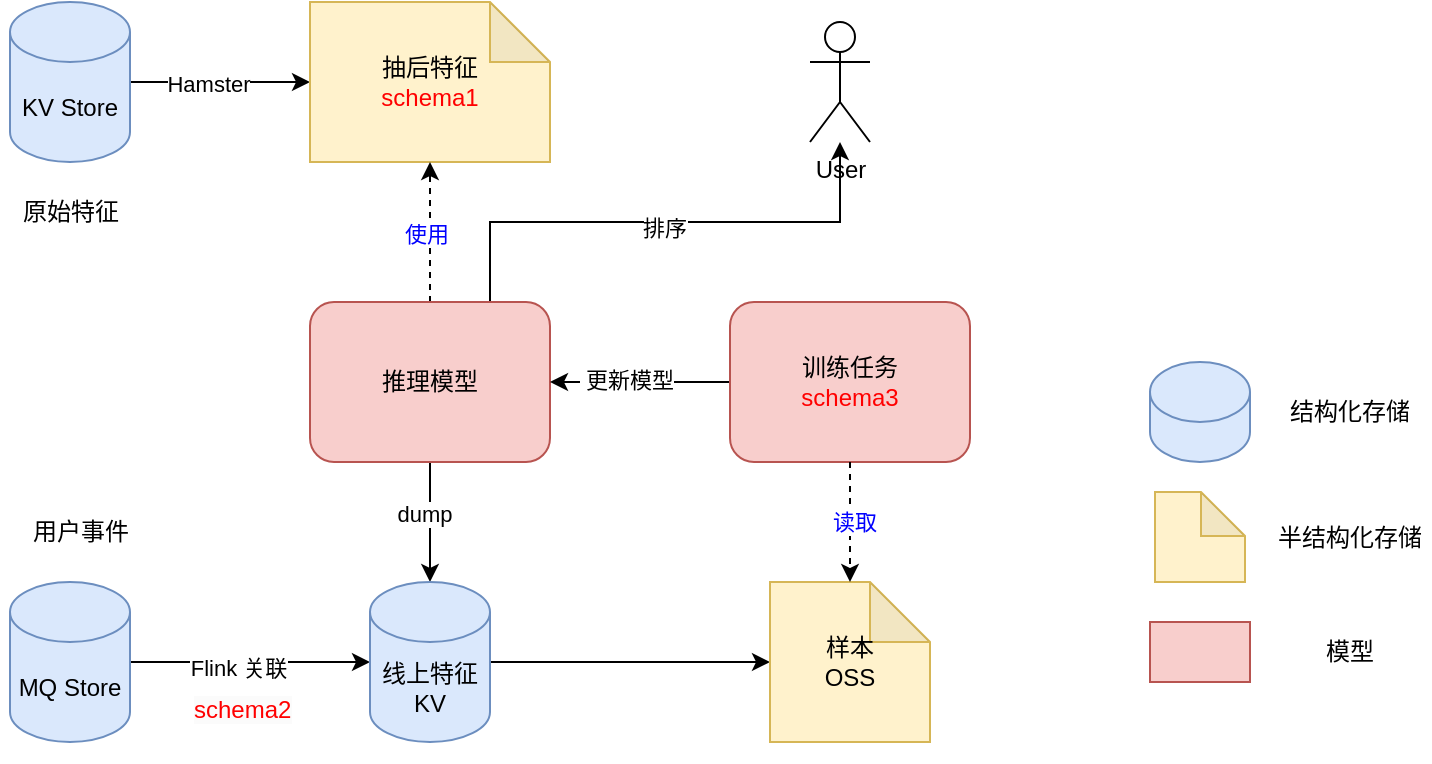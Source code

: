 <mxfile version="24.8.4">
  <diagram name="Page-1" id="qXRbhmsQQ-WjkEqmQHUM">
    <mxGraphModel dx="1026" dy="651" grid="1" gridSize="10" guides="1" tooltips="1" connect="1" arrows="1" fold="1" page="1" pageScale="1" pageWidth="850" pageHeight="1100" math="0" shadow="0">
      <root>
        <mxCell id="0" />
        <mxCell id="1" parent="0" />
        <mxCell id="yvtifQjkQSGxJQIHdGsD-57" value="" style="edgeStyle=orthogonalEdgeStyle;rounded=0;orthogonalLoop=1;jettySize=auto;html=1;" parent="1" source="yvtifQjkQSGxJQIHdGsD-2" target="yvtifQjkQSGxJQIHdGsD-6" edge="1">
          <mxGeometry relative="1" as="geometry" />
        </mxCell>
        <mxCell id="yvtifQjkQSGxJQIHdGsD-59" value="Hamster" style="edgeLabel;html=1;align=center;verticalAlign=middle;resizable=0;points=[];" parent="yvtifQjkQSGxJQIHdGsD-57" vertex="1" connectable="0">
          <mxGeometry x="-0.133" y="-1" relative="1" as="geometry">
            <mxPoint as="offset" />
          </mxGeometry>
        </mxCell>
        <mxCell id="yvtifQjkQSGxJQIHdGsD-2" value="KV Store" style="shape=cylinder3;whiteSpace=wrap;html=1;boundedLbl=1;backgroundOutline=1;size=15;fillColor=#dae8fc;strokeColor=#6c8ebf;" parent="1" vertex="1">
          <mxGeometry x="210" y="220" width="60" height="80" as="geometry" />
        </mxCell>
        <mxCell id="yvtifQjkQSGxJQIHdGsD-4" value="原始特征" style="text;html=1;align=center;verticalAlign=middle;resizable=0;points=[];autosize=1;strokeColor=none;fillColor=none;" parent="1" vertex="1">
          <mxGeometry x="205" y="310" width="70" height="30" as="geometry" />
        </mxCell>
        <mxCell id="yvtifQjkQSGxJQIHdGsD-6" value="抽后特征&lt;div&gt;&lt;font color=&quot;#ff0000&quot;&gt;schema1&lt;/font&gt;&lt;/div&gt;" style="shape=note;whiteSpace=wrap;html=1;backgroundOutline=1;darkOpacity=0.05;fillColor=#fff2cc;strokeColor=#d6b656;" parent="1" vertex="1">
          <mxGeometry x="360" y="220" width="120" height="80" as="geometry" />
        </mxCell>
        <mxCell id="yvtifQjkQSGxJQIHdGsD-13" style="edgeStyle=orthogonalEdgeStyle;rounded=0;orthogonalLoop=1;jettySize=auto;html=1;exitX=0.5;exitY=0;exitDx=0;exitDy=0;entryX=0.5;entryY=1;entryDx=0;entryDy=0;dashed=1;" parent="1" source="yvtifQjkQSGxJQIHdGsD-12" target="yvtifQjkQSGxJQIHdGsD-6" edge="1">
          <mxGeometry relative="1" as="geometry" />
        </mxCell>
        <mxCell id="yvtifQjkQSGxJQIHdGsD-14" value="&lt;font color=&quot;#0000ff&quot;&gt;使用&lt;/font&gt;" style="edgeLabel;html=1;align=center;verticalAlign=middle;resizable=0;points=[];" parent="yvtifQjkQSGxJQIHdGsD-13" vertex="1" connectable="0">
          <mxGeometry x="-0.025" y="2" relative="1" as="geometry">
            <mxPoint as="offset" />
          </mxGeometry>
        </mxCell>
        <mxCell id="yvtifQjkQSGxJQIHdGsD-17" style="edgeStyle=orthogonalEdgeStyle;rounded=0;orthogonalLoop=1;jettySize=auto;html=1;exitX=0.5;exitY=1;exitDx=0;exitDy=0;entryX=0.5;entryY=0;entryDx=0;entryDy=0;" parent="1" source="yvtifQjkQSGxJQIHdGsD-12" edge="1">
          <mxGeometry relative="1" as="geometry">
            <mxPoint x="420" y="510" as="targetPoint" />
          </mxGeometry>
        </mxCell>
        <mxCell id="yvtifQjkQSGxJQIHdGsD-39" value="dump" style="edgeLabel;html=1;align=center;verticalAlign=middle;resizable=0;points=[];" parent="yvtifQjkQSGxJQIHdGsD-17" vertex="1" connectable="0">
          <mxGeometry x="-0.16" y="-3" relative="1" as="geometry">
            <mxPoint as="offset" />
          </mxGeometry>
        </mxCell>
        <mxCell id="yvtifQjkQSGxJQIHdGsD-38" style="edgeStyle=orthogonalEdgeStyle;rounded=0;orthogonalLoop=1;jettySize=auto;html=1;exitX=0.75;exitY=0;exitDx=0;exitDy=0;" parent="1" source="yvtifQjkQSGxJQIHdGsD-12" target="yvtifQjkQSGxJQIHdGsD-27" edge="1">
          <mxGeometry relative="1" as="geometry">
            <mxPoint x="590" y="300" as="targetPoint" />
          </mxGeometry>
        </mxCell>
        <mxCell id="yvtifQjkQSGxJQIHdGsD-44" value="排序" style="edgeLabel;html=1;align=center;verticalAlign=middle;resizable=0;points=[];" parent="yvtifQjkQSGxJQIHdGsD-38" vertex="1" connectable="0">
          <mxGeometry x="-0.016" y="-2" relative="1" as="geometry">
            <mxPoint x="1" y="1" as="offset" />
          </mxGeometry>
        </mxCell>
        <mxCell id="yvtifQjkQSGxJQIHdGsD-12" value="推理模型" style="rounded=1;whiteSpace=wrap;html=1;fillColor=#f8cecc;strokeColor=#b85450;" parent="1" vertex="1">
          <mxGeometry x="360" y="370" width="120" height="80" as="geometry" />
        </mxCell>
        <mxCell id="yvtifQjkQSGxJQIHdGsD-27" value="User" style="shape=umlActor;verticalLabelPosition=bottom;verticalAlign=top;html=1;outlineConnect=0;" parent="1" vertex="1">
          <mxGeometry x="610" y="230" width="30" height="60" as="geometry" />
        </mxCell>
        <mxCell id="yvtifQjkQSGxJQIHdGsD-30" value="&lt;span style=&quot;color: rgb(255, 0, 0); font-family: Helvetica; font-size: 12px; font-style: normal; font-variant-ligatures: normal; font-variant-caps: normal; font-weight: 400; letter-spacing: normal; orphans: 2; text-align: center; text-indent: 0px; text-transform: none; widows: 2; word-spacing: 0px; -webkit-text-stroke-width: 0px; white-space: normal; background-color: rgb(251, 251, 251); text-decoration-thickness: initial; text-decoration-style: initial; text-decoration-color: initial; display: inline !important; float: none;&quot;&gt;schema2&lt;/span&gt;" style="text;whiteSpace=wrap;html=1;" parent="1" vertex="1">
          <mxGeometry x="300" y="560" width="80" height="40" as="geometry" />
        </mxCell>
        <mxCell id="yvtifQjkQSGxJQIHdGsD-37" value="" style="edgeStyle=orthogonalEdgeStyle;rounded=0;orthogonalLoop=1;jettySize=auto;html=1;" parent="1" source="yvtifQjkQSGxJQIHdGsD-32" target="yvtifQjkQSGxJQIHdGsD-12" edge="1">
          <mxGeometry relative="1" as="geometry" />
        </mxCell>
        <mxCell id="yvtifQjkQSGxJQIHdGsD-40" value="&amp;nbsp;更新模型" style="edgeLabel;html=1;align=center;verticalAlign=middle;resizable=0;points=[];" parent="yvtifQjkQSGxJQIHdGsD-37" vertex="1" connectable="0">
          <mxGeometry x="0.156" y="-1" relative="1" as="geometry">
            <mxPoint as="offset" />
          </mxGeometry>
        </mxCell>
        <mxCell id="yvtifQjkQSGxJQIHdGsD-32" value="训练任务&lt;div&gt;&lt;span style=&quot;color: rgb(255, 0, 0);&quot;&gt;schema3&lt;/span&gt;&lt;br&gt;&lt;/div&gt;" style="rounded=1;whiteSpace=wrap;html=1;fillColor=#f8cecc;strokeColor=#b85450;" parent="1" vertex="1">
          <mxGeometry x="570" y="370" width="120" height="80" as="geometry" />
        </mxCell>
        <mxCell id="yvtifQjkQSGxJQIHdGsD-56" value="" style="edgeStyle=orthogonalEdgeStyle;rounded=0;orthogonalLoop=1;jettySize=auto;html=1;" parent="1" source="yvtifQjkQSGxJQIHdGsD-47" target="yvtifQjkQSGxJQIHdGsD-49" edge="1">
          <mxGeometry relative="1" as="geometry" />
        </mxCell>
        <mxCell id="yvtifQjkQSGxJQIHdGsD-60" value="Flink 关联" style="edgeLabel;html=1;align=center;verticalAlign=middle;resizable=0;points=[];" parent="yvtifQjkQSGxJQIHdGsD-56" vertex="1" connectable="0">
          <mxGeometry x="-0.1" y="-3" relative="1" as="geometry">
            <mxPoint as="offset" />
          </mxGeometry>
        </mxCell>
        <mxCell id="yvtifQjkQSGxJQIHdGsD-47" value="MQ Store" style="shape=cylinder3;whiteSpace=wrap;html=1;boundedLbl=1;backgroundOutline=1;size=15;fillColor=#dae8fc;strokeColor=#6c8ebf;" parent="1" vertex="1">
          <mxGeometry x="210" y="510" width="60" height="80" as="geometry" />
        </mxCell>
        <mxCell id="yvtifQjkQSGxJQIHdGsD-48" value="用户事件" style="text;html=1;align=center;verticalAlign=middle;resizable=0;points=[];autosize=1;strokeColor=none;fillColor=none;" parent="1" vertex="1">
          <mxGeometry x="210" y="470" width="70" height="30" as="geometry" />
        </mxCell>
        <mxCell id="yvtifQjkQSGxJQIHdGsD-52" value="" style="edgeStyle=orthogonalEdgeStyle;rounded=0;orthogonalLoop=1;jettySize=auto;html=1;" parent="1" source="yvtifQjkQSGxJQIHdGsD-49" target="yvtifQjkQSGxJQIHdGsD-51" edge="1">
          <mxGeometry relative="1" as="geometry" />
        </mxCell>
        <mxCell id="yvtifQjkQSGxJQIHdGsD-49" value="线上特征KV" style="shape=cylinder3;whiteSpace=wrap;html=1;boundedLbl=1;backgroundOutline=1;size=15;fillColor=#dae8fc;strokeColor=#6c8ebf;" parent="1" vertex="1">
          <mxGeometry x="390" y="510" width="60" height="80" as="geometry" />
        </mxCell>
        <mxCell id="yvtifQjkQSGxJQIHdGsD-51" value="样本&lt;div&gt;OSS&lt;/div&gt;" style="shape=note;whiteSpace=wrap;html=1;backgroundOutline=1;darkOpacity=0.05;fillColor=#fff2cc;strokeColor=#d6b656;" parent="1" vertex="1">
          <mxGeometry x="590" y="510" width="80" height="80" as="geometry" />
        </mxCell>
        <mxCell id="yvtifQjkQSGxJQIHdGsD-53" style="edgeStyle=orthogonalEdgeStyle;rounded=0;orthogonalLoop=1;jettySize=auto;html=1;exitX=0.5;exitY=1;exitDx=0;exitDy=0;entryX=0.5;entryY=0;entryDx=0;entryDy=0;dashed=1;entryPerimeter=0;" parent="1" source="yvtifQjkQSGxJQIHdGsD-32" target="yvtifQjkQSGxJQIHdGsD-51" edge="1">
          <mxGeometry relative="1" as="geometry">
            <mxPoint x="430" y="380" as="sourcePoint" />
            <mxPoint x="430" y="310" as="targetPoint" />
          </mxGeometry>
        </mxCell>
        <mxCell id="yvtifQjkQSGxJQIHdGsD-54" value="&lt;font color=&quot;#0000ff&quot;&gt;读取&lt;/font&gt;" style="edgeLabel;html=1;align=center;verticalAlign=middle;resizable=0;points=[];" parent="yvtifQjkQSGxJQIHdGsD-53" vertex="1" connectable="0">
          <mxGeometry x="-0.025" y="2" relative="1" as="geometry">
            <mxPoint as="offset" />
          </mxGeometry>
        </mxCell>
        <mxCell id="ZrXXdB7reIVVKMhRh00o-4" value="结构化存储" style="text;html=1;align=center;verticalAlign=middle;whiteSpace=wrap;rounded=0;" vertex="1" parent="1">
          <mxGeometry x="840" y="410" width="80" height="30" as="geometry" />
        </mxCell>
        <mxCell id="ZrXXdB7reIVVKMhRh00o-7" value="半结构化存储" style="text;html=1;align=center;verticalAlign=middle;whiteSpace=wrap;rounded=0;" vertex="1" parent="1">
          <mxGeometry x="840" y="472.5" width="80" height="30" as="geometry" />
        </mxCell>
        <mxCell id="ZrXXdB7reIVVKMhRh00o-8" value="" style="rounded=1;whiteSpace=wrap;html=1;fillColor=#f8cecc;strokeColor=#b85450;arcSize=0;" vertex="1" parent="1">
          <mxGeometry x="780" y="530" width="50" height="30" as="geometry" />
        </mxCell>
        <mxCell id="ZrXXdB7reIVVKMhRh00o-9" value="模型" style="text;html=1;align=center;verticalAlign=middle;whiteSpace=wrap;rounded=0;" vertex="1" parent="1">
          <mxGeometry x="840" y="530" width="80" height="30" as="geometry" />
        </mxCell>
        <mxCell id="ZrXXdB7reIVVKMhRh00o-10" value="" style="shape=cylinder3;whiteSpace=wrap;html=1;boundedLbl=1;backgroundOutline=1;size=15;fillColor=#dae8fc;strokeColor=#6c8ebf;" vertex="1" parent="1">
          <mxGeometry x="780" y="400" width="50" height="50" as="geometry" />
        </mxCell>
        <mxCell id="ZrXXdB7reIVVKMhRh00o-13" value="" style="shape=note;whiteSpace=wrap;html=1;backgroundOutline=1;darkOpacity=0.05;size=22;fillColor=#fff2cc;strokeColor=#d6b656;" vertex="1" parent="1">
          <mxGeometry x="782.5" y="465" width="45" height="45" as="geometry" />
        </mxCell>
      </root>
    </mxGraphModel>
  </diagram>
</mxfile>
